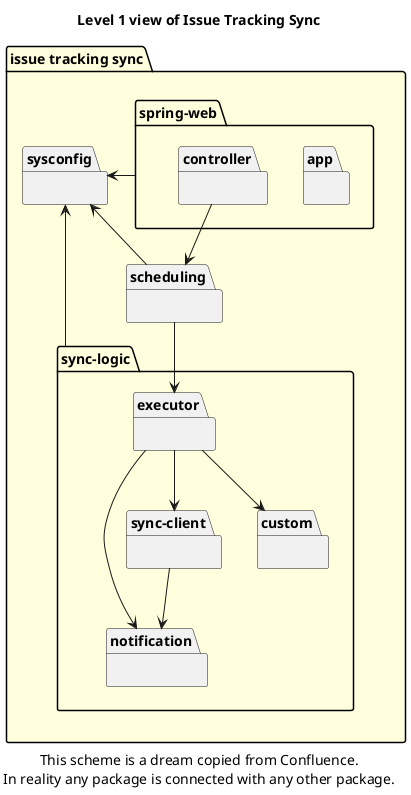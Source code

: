 @startuml

title Level 1 view of Issue Tracking Sync

package "issue tracking sync" #ffd {
    package spring-web as spring {
        package app {}
        package controller {}
    }
    package scheduling {}
    package sync-logic as logic {
        package sync-client as client {}
        package notification {}
        package executor {}
        package custom {}
    }
    package sysconfig as config {}

    controller --> scheduling
    scheduling --> executor
    executor --> client
    client --> notification
    executor -> notification
    executor --> custom

    config <- scheduling
    config <- spring
    config <- logic
}
caption
This scheme is a dream copied from Confluence.
In reality any package is connected with any other package.
endcaption

@enduml